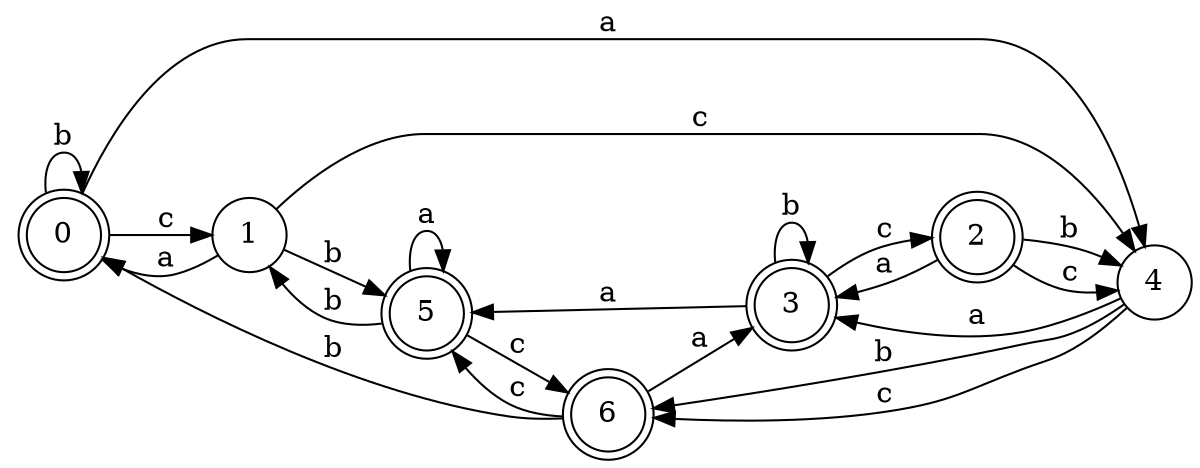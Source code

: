 digraph n6_9 {
__start0 [label="" shape="none"];

rankdir=LR;
size="8,5";

s0 [style="rounded,filled", color="black", fillcolor="white" shape="doublecircle", label="0"];
s1 [style="filled", color="black", fillcolor="white" shape="circle", label="1"];
s2 [style="rounded,filled", color="black", fillcolor="white" shape="doublecircle", label="2"];
s3 [style="rounded,filled", color="black", fillcolor="white" shape="doublecircle", label="3"];
s4 [style="filled", color="black", fillcolor="white" shape="circle", label="4"];
s5 [style="rounded,filled", color="black", fillcolor="white" shape="doublecircle", label="5"];
s6 [style="rounded,filled", color="black", fillcolor="white" shape="doublecircle", label="6"];
s0 -> s4 [label="a"];
s0 -> s0 [label="b"];
s0 -> s1 [label="c"];
s1 -> s0 [label="a"];
s1 -> s5 [label="b"];
s1 -> s4 [label="c"];
s2 -> s3 [label="a"];
s2 -> s4 [label="b"];
s2 -> s4 [label="c"];
s3 -> s5 [label="a"];
s3 -> s3 [label="b"];
s3 -> s2 [label="c"];
s4 -> s3 [label="a"];
s4 -> s6 [label="b"];
s4 -> s6 [label="c"];
s5 -> s5 [label="a"];
s5 -> s1 [label="b"];
s5 -> s6 [label="c"];
s6 -> s3 [label="a"];
s6 -> s0 [label="b"];
s6 -> s5 [label="c"];

}